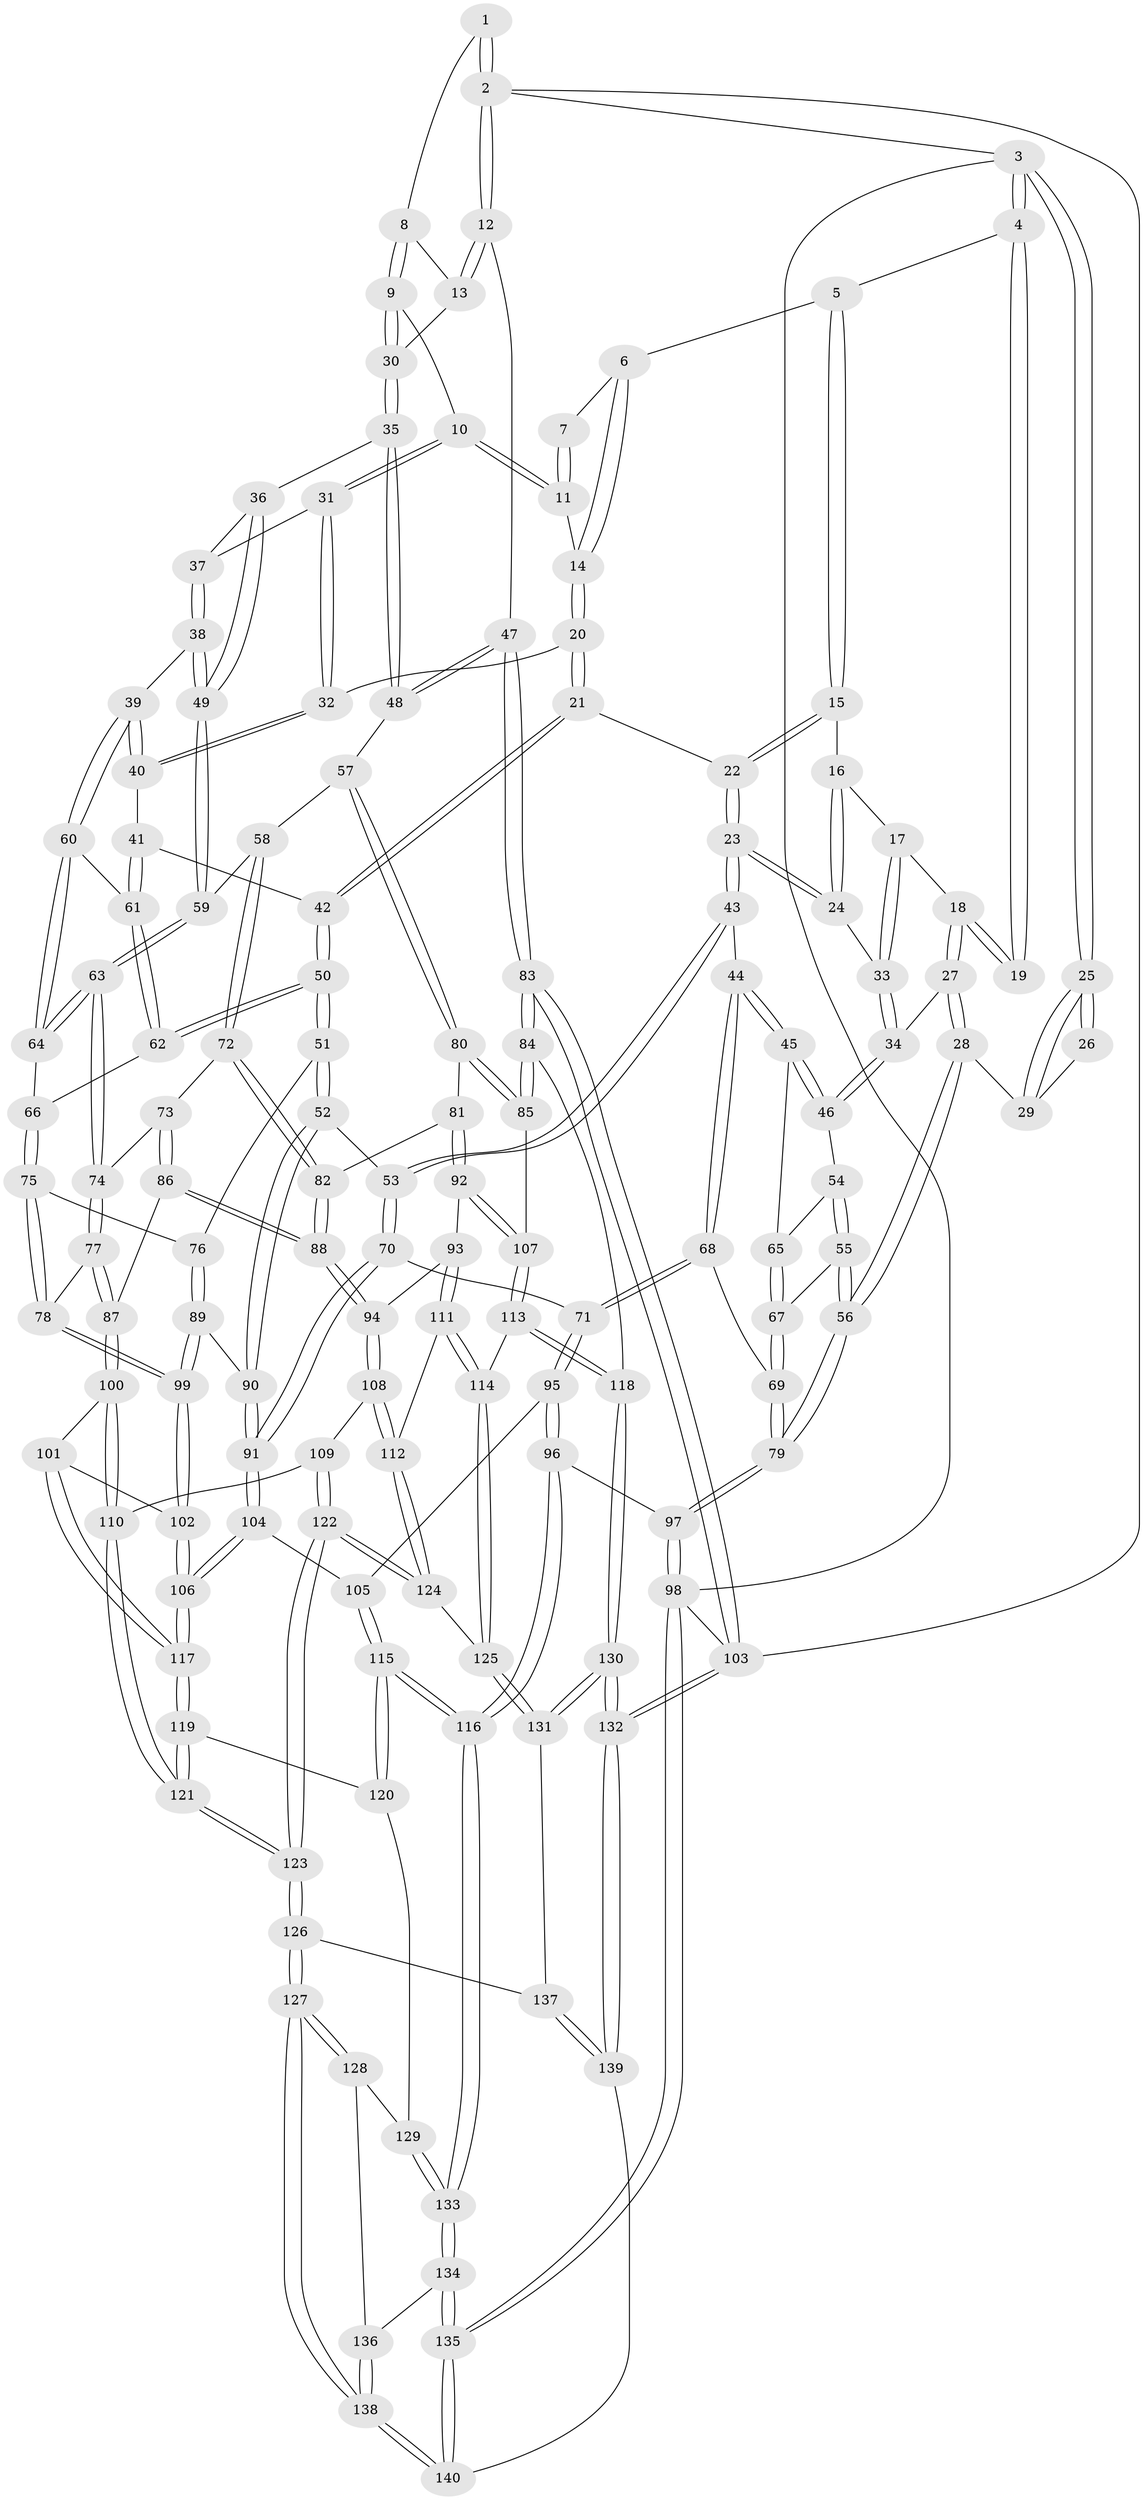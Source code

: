 // coarse degree distribution, {4: 0.36904761904761907, 6: 0.15476190476190477, 8: 0.023809523809523808, 5: 0.34523809523809523, 7: 0.023809523809523808, 3: 0.08333333333333333}
// Generated by graph-tools (version 1.1) at 2025/21/03/04/25 18:21:29]
// undirected, 140 vertices, 347 edges
graph export_dot {
graph [start="1"]
  node [color=gray90,style=filled];
  1 [pos="+0.9281742062723698+0"];
  2 [pos="+1+0"];
  3 [pos="+0+0"];
  4 [pos="+0.16735409966598308+0"];
  5 [pos="+0.2960590081730675+0"];
  6 [pos="+0.48604575362468183+0"];
  7 [pos="+0.756820133880985+0"];
  8 [pos="+0.9233590842610422+0"];
  9 [pos="+0.7486548903550312+0.10369515709347217"];
  10 [pos="+0.712151496117437+0.10948501012664774"];
  11 [pos="+0.7074527346244862+0.09890688371245283"];
  12 [pos="+1+0.044284720722316775"];
  13 [pos="+0.8974601198248954+0.07619997405165889"];
  14 [pos="+0.5078286678439444+0"];
  15 [pos="+0.28399195114441295+0"];
  16 [pos="+0.2062977444897344+0.04868650514291271"];
  17 [pos="+0.10822854160334938+0.11782201790989716"];
  18 [pos="+0.10034753056077662+0.11791304947232327"];
  19 [pos="+0.07627693106365369+0.08395436474452203"];
  20 [pos="+0.5105838050318344+0.11978689122411615"];
  21 [pos="+0.4678942966305367+0.17428472669679457"];
  22 [pos="+0.3393993515896623+0.15401077277764105"];
  23 [pos="+0.27508444225509704+0.20994004544571568"];
  24 [pos="+0.2280433159697439+0.17765182692082396"];
  25 [pos="+0+0"];
  26 [pos="+0.06089609023797118+0.08105805705935809"];
  27 [pos="+0.05255601103530434+0.19701905346378953"];
  28 [pos="+0+0.28840366360193714"];
  29 [pos="+0+0.20371027865555463"];
  30 [pos="+0.8836284188921028+0.13192334362705707"];
  31 [pos="+0.7023542265913324+0.12347348109866325"];
  32 [pos="+0.6182869613456488+0.15328021798446786"];
  33 [pos="+0.18376769392806394+0.17492086939942658"];
  34 [pos="+0.11831542427297603+0.24044843326513318"];
  35 [pos="+0.9007868755655872+0.17189239596082767"];
  36 [pos="+0.7803327921536032+0.23206505440746308"];
  37 [pos="+0.7117403703486339+0.1592511806605905"];
  38 [pos="+0.6855732222477207+0.2968435481241153"];
  39 [pos="+0.6645746487410048+0.29484335665199535"];
  40 [pos="+0.6275954189403661+0.27508452343709827"];
  41 [pos="+0.5848693433942898+0.28206034630630644"];
  42 [pos="+0.47806744774925924+0.25594561842647184"];
  43 [pos="+0.265841664978832+0.32647027584399724"];
  44 [pos="+0.24127596085958958+0.3305949154868291"];
  45 [pos="+0.2331279628028689+0.32975007447605337"];
  46 [pos="+0.11897421446633337+0.24189905573298487"];
  47 [pos="+1+0.30722626734399244"];
  48 [pos="+1+0.29711895996315896"];
  49 [pos="+0.7344857048650129+0.32192994263952035"];
  50 [pos="+0.410355975117704+0.3862745323737145"];
  51 [pos="+0.39514565351047287+0.3971972073288042"];
  52 [pos="+0.38593982477867195+0.39918719596955465"];
  53 [pos="+0.35157561879522126+0.3941046915967617"];
  54 [pos="+0.07003348293706632+0.3352873429822481"];
  55 [pos="+0+0.36169565748203353"];
  56 [pos="+0+0.32469878151773734"];
  57 [pos="+0.9473761406988386+0.34845977803602224"];
  58 [pos="+0.7802640401509943+0.3693711816719782"];
  59 [pos="+0.749671087029838+0.34396144706785126"];
  60 [pos="+0.6181973712384473+0.3735758823591356"];
  61 [pos="+0.5718321451430197+0.34581510653803105"];
  62 [pos="+0.5201562774260146+0.3987149768021465"];
  63 [pos="+0.6209657080124154+0.43404653034206087"];
  64 [pos="+0.6114887273734347+0.42707614224192547"];
  65 [pos="+0.17911893735030013+0.3452079003637064"];
  66 [pos="+0.5715733742687776+0.4247776056045458"];
  67 [pos="+0.09624000560677581+0.4411832437278315"];
  68 [pos="+0.14175078481412762+0.5031163382164568"];
  69 [pos="+0.11752889157609848+0.4869186743040643"];
  70 [pos="+0.24422988050570035+0.5286874079933267"];
  71 [pos="+0.16905156077510317+0.5435948487475523"];
  72 [pos="+0.7576621294007169+0.461610358743241"];
  73 [pos="+0.6659082697491808+0.4818830463371955"];
  74 [pos="+0.6273674317392892+0.44587576085241076"];
  75 [pos="+0.5343707432380528+0.5369813788325541"];
  76 [pos="+0.42769890601689375+0.43645944731062436"];
  77 [pos="+0.5549918435337562+0.5445718107276124"];
  78 [pos="+0.5364253471040181+0.5409108073019705"];
  79 [pos="+0+0.6026186074729432"];
  80 [pos="+0.8863718314132272+0.549973177886411"];
  81 [pos="+0.7771955901912582+0.49895143134677716"];
  82 [pos="+0.7739333094470889+0.49408114571280964"];
  83 [pos="+1+0.6966406570139679"];
  84 [pos="+1+0.6927392141274027"];
  85 [pos="+0.9103689835384039+0.6139677613364419"];
  86 [pos="+0.644359183019451+0.5777037110650509"];
  87 [pos="+0.6149878720323539+0.5769072500109758"];
  88 [pos="+0.6465398030559448+0.5795613786889089"];
  89 [pos="+0.46238336597969765+0.5918680652097252"];
  90 [pos="+0.38283057484357524+0.5811645566044266"];
  91 [pos="+0.33372651407892956+0.6377822146029434"];
  92 [pos="+0.723071018699599+0.6305894865651862"];
  93 [pos="+0.7053343607353618+0.6374407786583223"];
  94 [pos="+0.684371537540351+0.6201507400236331"];
  95 [pos="+0.13833695821017009+0.6236354303482727"];
  96 [pos="+0.10037322678889064+0.6779411038314926"];
  97 [pos="+0+0.6077371893094373"];
  98 [pos="+0+1"];
  99 [pos="+0.48641370313530863+0.6019634066273921"];
  100 [pos="+0.5370637866079444+0.6881483378577717"];
  101 [pos="+0.5177439399916459+0.6728171769466543"];
  102 [pos="+0.4894892764153678+0.6225409863400663"];
  103 [pos="+1+1"];
  104 [pos="+0.33287528229078533+0.6480577161640066"];
  105 [pos="+0.32444276212414014+0.6528712805386285"];
  106 [pos="+0.36987427140808926+0.6844193205459013"];
  107 [pos="+0.8513363533461553+0.6403731409422079"];
  108 [pos="+0.5435771901080749+0.6921012943056353"];
  109 [pos="+0.5395598991956553+0.6911088431083896"];
  110 [pos="+0.5377522559560903+0.6895004184654364"];
  111 [pos="+0.6886533156824933+0.7262506779368313"];
  112 [pos="+0.6407914947695413+0.7320601095079007"];
  113 [pos="+0.7982147257970995+0.7676492988004113"];
  114 [pos="+0.729274280391029+0.7855439230510205"];
  115 [pos="+0.1922091891113843+0.7900783304004318"];
  116 [pos="+0.16705757379518907+0.7998432109060537"];
  117 [pos="+0.3887179724947567+0.718254679164394"];
  118 [pos="+0.9022355483401256+0.8139464552626098"];
  119 [pos="+0.3981759282690174+0.7792620502600975"];
  120 [pos="+0.35774941261996407+0.8012695442965606"];
  121 [pos="+0.42753510647203463+0.7952270172691981"];
  122 [pos="+0.54292257420071+0.846406184262094"];
  123 [pos="+0.5069957140371657+0.8842707154489394"];
  124 [pos="+0.5574871572985949+0.8399905488317359"];
  125 [pos="+0.7182960204050016+0.8403534134196987"];
  126 [pos="+0.5069265254487177+0.8857027357490835"];
  127 [pos="+0.4786469791331342+0.9423555314182847"];
  128 [pos="+0.3450031298801334+0.8768140054676026"];
  129 [pos="+0.3440637683335666+0.8740574476118548"];
  130 [pos="+0.8432283011299071+1"];
  131 [pos="+0.7294756746890303+0.8884010945736199"];
  132 [pos="+0.9259998669822865+1"];
  133 [pos="+0.1495606922767372+0.8732180077812183"];
  134 [pos="+0.1228565441278146+0.9442167124638952"];
  135 [pos="+0+1"];
  136 [pos="+0.3322886295880897+0.9121517838294576"];
  137 [pos="+0.6227199445944531+0.9303985436603174"];
  138 [pos="+0.4335765275199804+1"];
  139 [pos="+0.6716423549684446+1"];
  140 [pos="+0.4260886679489336+1"];
  1 -- 2;
  1 -- 2;
  1 -- 8;
  2 -- 3;
  2 -- 12;
  2 -- 12;
  2 -- 103;
  3 -- 4;
  3 -- 4;
  3 -- 25;
  3 -- 25;
  3 -- 98;
  4 -- 5;
  4 -- 19;
  4 -- 19;
  5 -- 6;
  5 -- 15;
  5 -- 15;
  6 -- 7;
  6 -- 14;
  6 -- 14;
  7 -- 11;
  7 -- 11;
  8 -- 9;
  8 -- 9;
  8 -- 13;
  9 -- 10;
  9 -- 30;
  9 -- 30;
  10 -- 11;
  10 -- 11;
  10 -- 31;
  10 -- 31;
  11 -- 14;
  12 -- 13;
  12 -- 13;
  12 -- 47;
  13 -- 30;
  14 -- 20;
  14 -- 20;
  15 -- 16;
  15 -- 22;
  15 -- 22;
  16 -- 17;
  16 -- 24;
  16 -- 24;
  17 -- 18;
  17 -- 33;
  17 -- 33;
  18 -- 19;
  18 -- 19;
  18 -- 27;
  18 -- 27;
  20 -- 21;
  20 -- 21;
  20 -- 32;
  21 -- 22;
  21 -- 42;
  21 -- 42;
  22 -- 23;
  22 -- 23;
  23 -- 24;
  23 -- 24;
  23 -- 43;
  23 -- 43;
  24 -- 33;
  25 -- 26;
  25 -- 26;
  25 -- 29;
  25 -- 29;
  26 -- 29;
  27 -- 28;
  27 -- 28;
  27 -- 34;
  28 -- 29;
  28 -- 56;
  28 -- 56;
  30 -- 35;
  30 -- 35;
  31 -- 32;
  31 -- 32;
  31 -- 37;
  32 -- 40;
  32 -- 40;
  33 -- 34;
  33 -- 34;
  34 -- 46;
  34 -- 46;
  35 -- 36;
  35 -- 48;
  35 -- 48;
  36 -- 37;
  36 -- 49;
  36 -- 49;
  37 -- 38;
  37 -- 38;
  38 -- 39;
  38 -- 49;
  38 -- 49;
  39 -- 40;
  39 -- 40;
  39 -- 60;
  39 -- 60;
  40 -- 41;
  41 -- 42;
  41 -- 61;
  41 -- 61;
  42 -- 50;
  42 -- 50;
  43 -- 44;
  43 -- 53;
  43 -- 53;
  44 -- 45;
  44 -- 45;
  44 -- 68;
  44 -- 68;
  45 -- 46;
  45 -- 46;
  45 -- 65;
  46 -- 54;
  47 -- 48;
  47 -- 48;
  47 -- 83;
  47 -- 83;
  48 -- 57;
  49 -- 59;
  49 -- 59;
  50 -- 51;
  50 -- 51;
  50 -- 62;
  50 -- 62;
  51 -- 52;
  51 -- 52;
  51 -- 76;
  52 -- 53;
  52 -- 90;
  52 -- 90;
  53 -- 70;
  53 -- 70;
  54 -- 55;
  54 -- 55;
  54 -- 65;
  55 -- 56;
  55 -- 56;
  55 -- 67;
  56 -- 79;
  56 -- 79;
  57 -- 58;
  57 -- 80;
  57 -- 80;
  58 -- 59;
  58 -- 72;
  58 -- 72;
  59 -- 63;
  59 -- 63;
  60 -- 61;
  60 -- 64;
  60 -- 64;
  61 -- 62;
  61 -- 62;
  62 -- 66;
  63 -- 64;
  63 -- 64;
  63 -- 74;
  63 -- 74;
  64 -- 66;
  65 -- 67;
  65 -- 67;
  66 -- 75;
  66 -- 75;
  67 -- 69;
  67 -- 69;
  68 -- 69;
  68 -- 71;
  68 -- 71;
  69 -- 79;
  69 -- 79;
  70 -- 71;
  70 -- 91;
  70 -- 91;
  71 -- 95;
  71 -- 95;
  72 -- 73;
  72 -- 82;
  72 -- 82;
  73 -- 74;
  73 -- 86;
  73 -- 86;
  74 -- 77;
  74 -- 77;
  75 -- 76;
  75 -- 78;
  75 -- 78;
  76 -- 89;
  76 -- 89;
  77 -- 78;
  77 -- 87;
  77 -- 87;
  78 -- 99;
  78 -- 99;
  79 -- 97;
  79 -- 97;
  80 -- 81;
  80 -- 85;
  80 -- 85;
  81 -- 82;
  81 -- 92;
  81 -- 92;
  82 -- 88;
  82 -- 88;
  83 -- 84;
  83 -- 84;
  83 -- 103;
  83 -- 103;
  84 -- 85;
  84 -- 85;
  84 -- 118;
  85 -- 107;
  86 -- 87;
  86 -- 88;
  86 -- 88;
  87 -- 100;
  87 -- 100;
  88 -- 94;
  88 -- 94;
  89 -- 90;
  89 -- 99;
  89 -- 99;
  90 -- 91;
  90 -- 91;
  91 -- 104;
  91 -- 104;
  92 -- 93;
  92 -- 107;
  92 -- 107;
  93 -- 94;
  93 -- 111;
  93 -- 111;
  94 -- 108;
  94 -- 108;
  95 -- 96;
  95 -- 96;
  95 -- 105;
  96 -- 97;
  96 -- 116;
  96 -- 116;
  97 -- 98;
  97 -- 98;
  98 -- 135;
  98 -- 135;
  98 -- 103;
  99 -- 102;
  99 -- 102;
  100 -- 101;
  100 -- 110;
  100 -- 110;
  101 -- 102;
  101 -- 117;
  101 -- 117;
  102 -- 106;
  102 -- 106;
  103 -- 132;
  103 -- 132;
  104 -- 105;
  104 -- 106;
  104 -- 106;
  105 -- 115;
  105 -- 115;
  106 -- 117;
  106 -- 117;
  107 -- 113;
  107 -- 113;
  108 -- 109;
  108 -- 112;
  108 -- 112;
  109 -- 110;
  109 -- 122;
  109 -- 122;
  110 -- 121;
  110 -- 121;
  111 -- 112;
  111 -- 114;
  111 -- 114;
  112 -- 124;
  112 -- 124;
  113 -- 114;
  113 -- 118;
  113 -- 118;
  114 -- 125;
  114 -- 125;
  115 -- 116;
  115 -- 116;
  115 -- 120;
  115 -- 120;
  116 -- 133;
  116 -- 133;
  117 -- 119;
  117 -- 119;
  118 -- 130;
  118 -- 130;
  119 -- 120;
  119 -- 121;
  119 -- 121;
  120 -- 129;
  121 -- 123;
  121 -- 123;
  122 -- 123;
  122 -- 123;
  122 -- 124;
  122 -- 124;
  123 -- 126;
  123 -- 126;
  124 -- 125;
  125 -- 131;
  125 -- 131;
  126 -- 127;
  126 -- 127;
  126 -- 137;
  127 -- 128;
  127 -- 128;
  127 -- 138;
  127 -- 138;
  128 -- 129;
  128 -- 136;
  129 -- 133;
  129 -- 133;
  130 -- 131;
  130 -- 131;
  130 -- 132;
  130 -- 132;
  131 -- 137;
  132 -- 139;
  132 -- 139;
  133 -- 134;
  133 -- 134;
  134 -- 135;
  134 -- 135;
  134 -- 136;
  135 -- 140;
  135 -- 140;
  136 -- 138;
  136 -- 138;
  137 -- 139;
  137 -- 139;
  138 -- 140;
  138 -- 140;
  139 -- 140;
}
